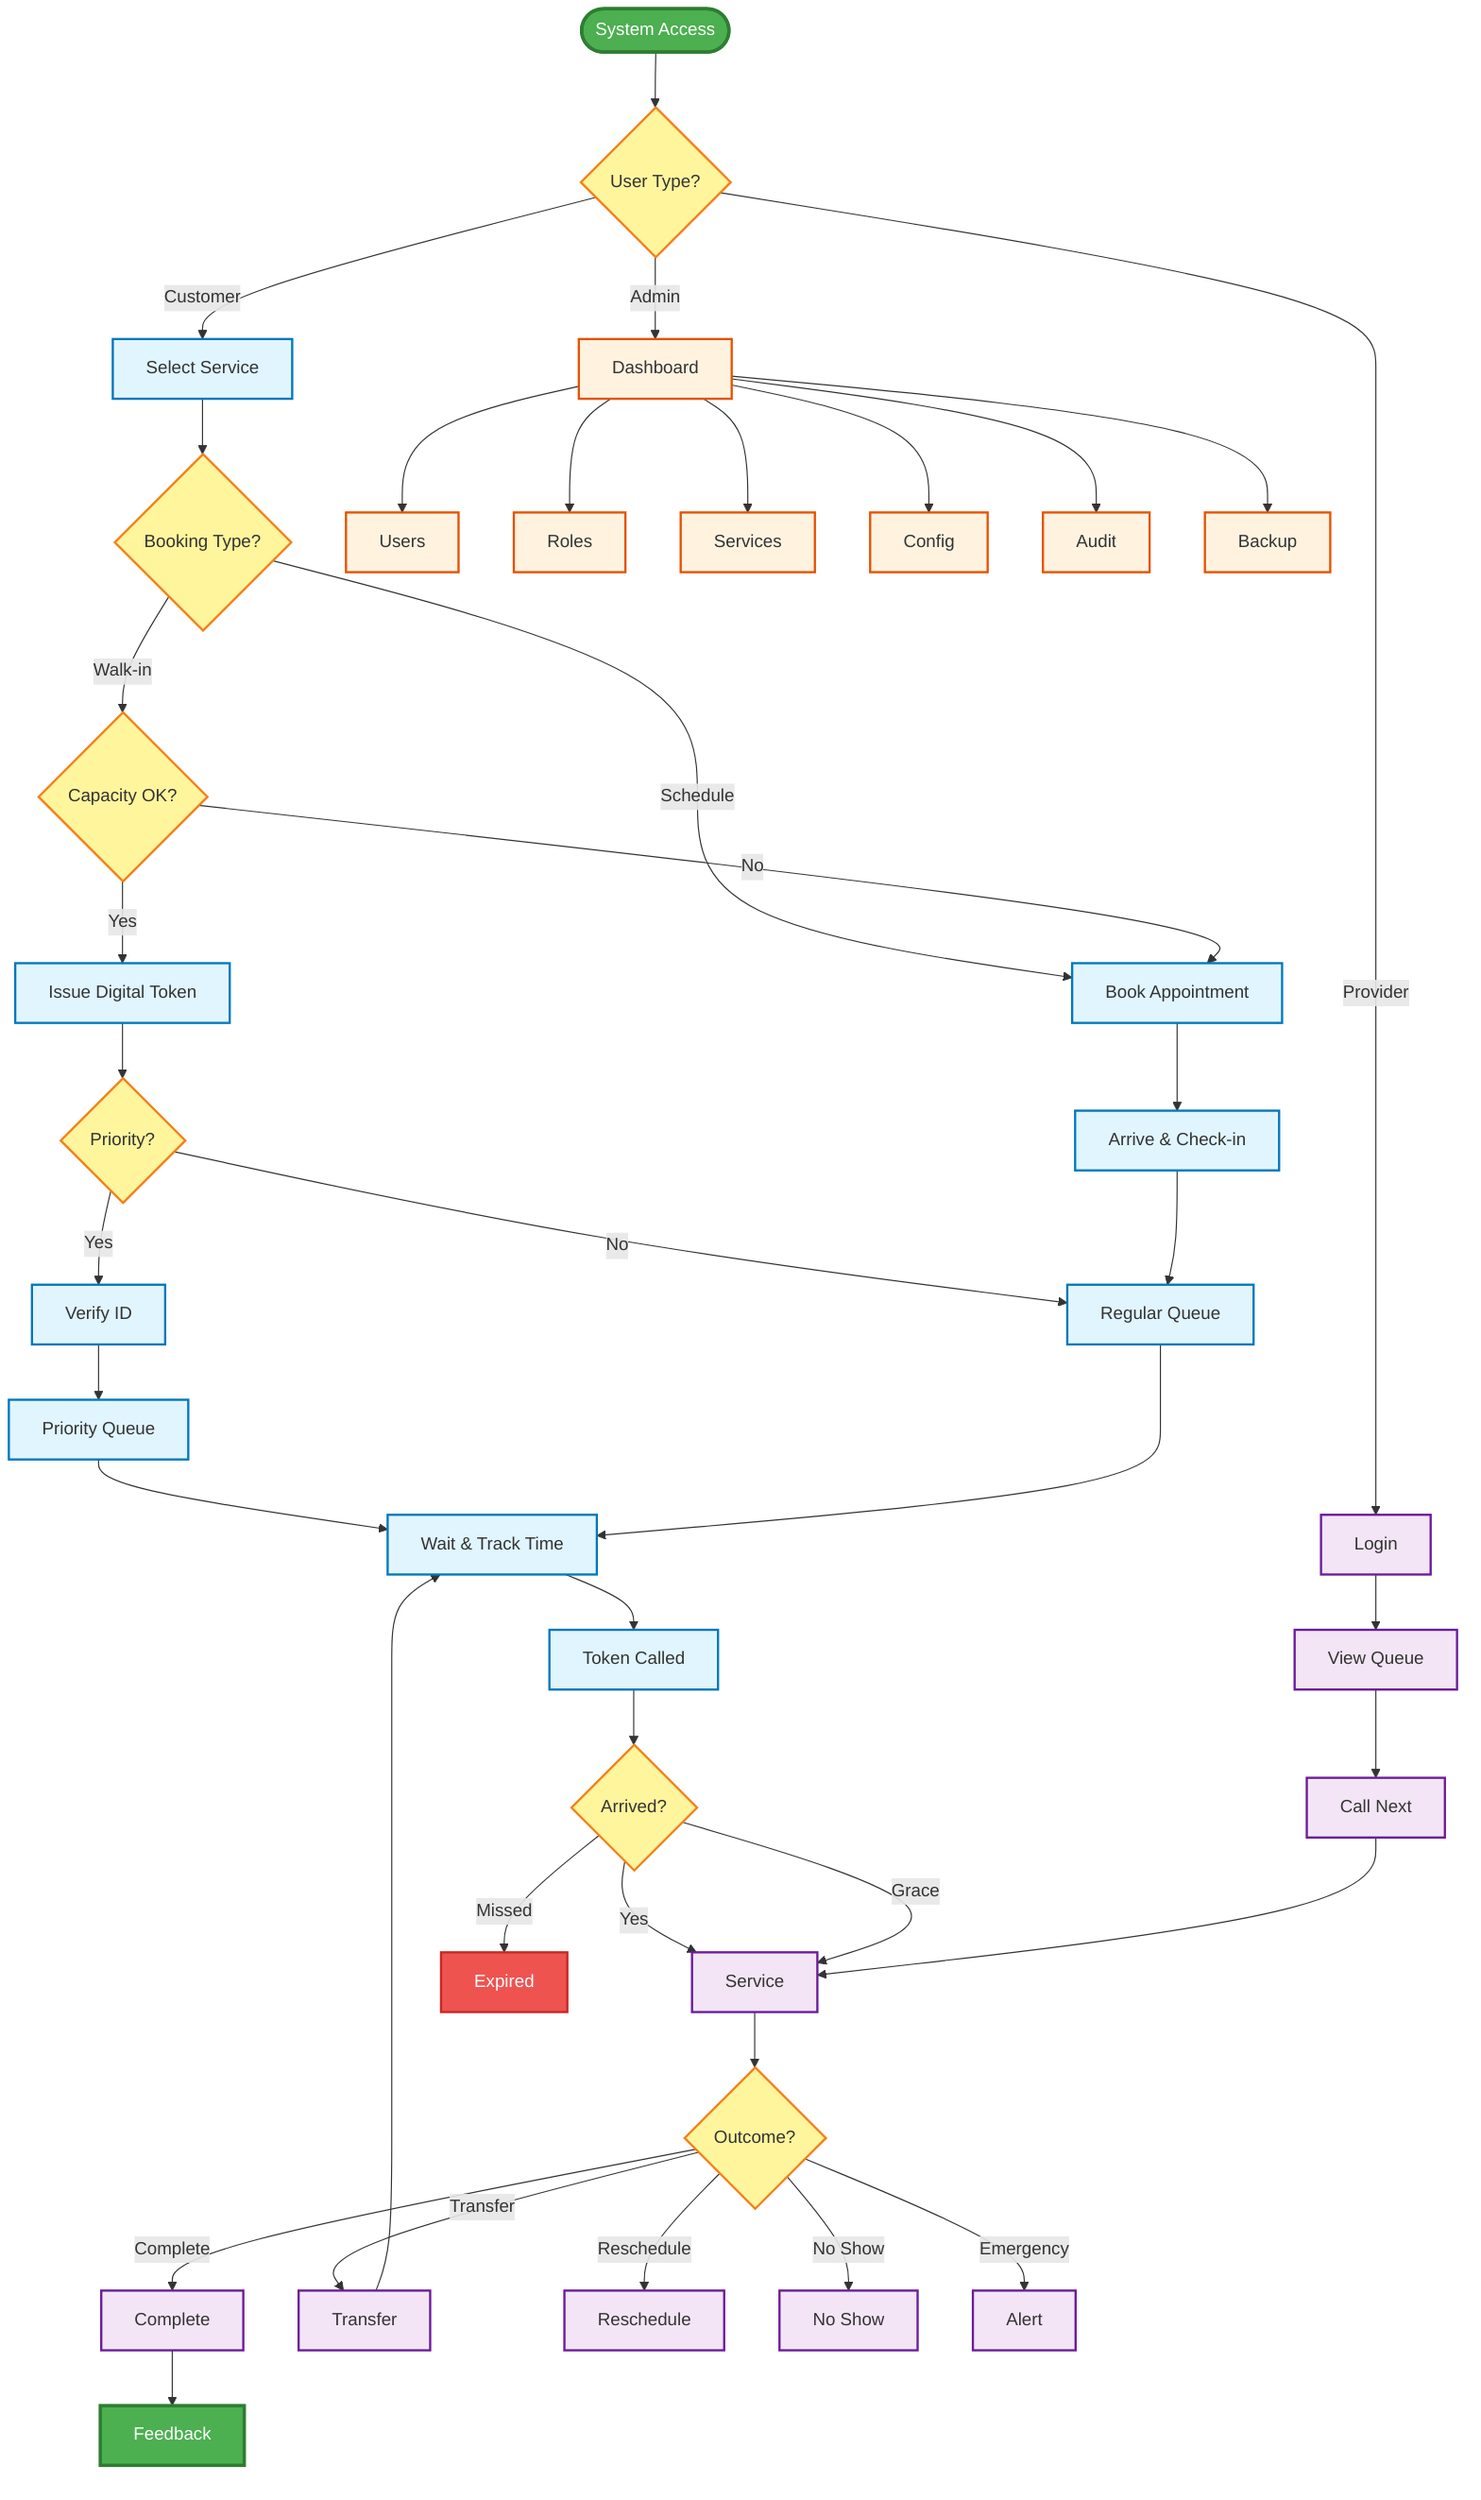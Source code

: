 flowchart TB
    Start([System Access]) --> UserType{User Type?}
    
    %% Customer Flow
    UserType -->|Customer| SelectService[Select Service]
    SelectService --> BookChoice{Booking Type?}
    BookChoice -->|Walk-in| CheckCapacity{Capacity OK?}
    BookChoice -->|Schedule| BookAppt[Book Appointment]
    CheckCapacity -->|Yes| IssueToken[Issue Digital Token]
    CheckCapacity -->|No| BookAppt
    BookAppt --> OnArrival[Arrive & Check-in]
    IssueToken --> Priority{Priority?}
    Priority -->|Yes| VerifyID[Verify ID] --> PQ[Priority Queue]
    Priority -->|No| RQ[Regular Queue]
    OnArrival --> RQ
    PQ --> Wait[Wait & Track Time]
    RQ --> Wait
    Wait --> Called[Token Called]
    Called --> GracePeriod{Arrived?}
    GracePeriod -->|Yes| Service[Service]
    GracePeriod -->|Grace| Service
    GracePeriod -->|Missed| Expired[Expired]
    
    %% Service Provider Flow
    UserType -->|Provider| Login[Login]
    Login --> ViewQueue[View Queue]
    ViewQueue --> CallNext[Call Next]
    CallNext --> Service
    Service --> Outcome{Outcome?}
    Outcome -->|Complete| Complete[Complete] --> Feedback[Feedback]
    Outcome -->|Transfer| Transfer[Transfer] --> Wait
    Outcome -->|Reschedule| Reschedule[Reschedule]
    Outcome -->|No Show| NoShow[No Show]
    Outcome -->|Emergency| Emergency[Alert]
    
    %% Admin Flow
    UserType -->|Admin| AdminDash[Dashboard]
    AdminDash --> UserMgmt[Users]
    AdminDash --> RoleMgmt[Roles]
    AdminDash --> ServiceMgmt[Services]
    AdminDash --> SystemConfig[Config]
    AdminDash --> AuditLog[Audit]
    AdminDash --> DataBackup[Backup]
    
    %% Styling
    style Start fill:#4caf50,stroke:#2e7d32,stroke-width:3px,color:#fff
    style Feedback fill:#4caf50,stroke:#2e7d32,stroke-width:3px,color:#fff
    style Expired fill:#ef5350,stroke:#c62828,stroke-width:2px,color:#fff
    style UserType fill:#fff59d,stroke:#f57f17,stroke-width:2px
    style BookChoice fill:#fff59d,stroke:#f57f17,stroke-width:2px
    style CheckCapacity fill:#fff59d,stroke:#f57f17,stroke-width:2px
    style Priority fill:#fff59d,stroke:#f57f17,stroke-width:2px
    style GracePeriod fill:#fff59d,stroke:#f57f17,stroke-width:2px
    style Outcome fill:#fff59d,stroke:#f57f17,stroke-width:2px
    style SelectService fill:#e1f5fe,stroke:#0277bd,stroke-width:2px
    style IssueToken fill:#e1f5fe,stroke:#0277bd,stroke-width:2px
    style VerifyID fill:#e1f5fe,stroke:#0277bd,stroke-width:2px
    style PQ fill:#e1f5fe,stroke:#0277bd,stroke-width:2px
    style RQ fill:#e1f5fe,stroke:#0277bd,stroke-width:2px
    style Wait fill:#e1f5fe,stroke:#0277bd,stroke-width:2px
    style Called fill:#e1f5fe,stroke:#0277bd,stroke-width:2px
    style BookAppt fill:#e1f5fe,stroke:#0277bd,stroke-width:2px
    style OnArrival fill:#e1f5fe,stroke:#0277bd,stroke-width:2px
    style Login fill:#f3e5f5,stroke:#6a1b9a,stroke-width:2px
    style ViewQueue fill:#f3e5f5,stroke:#6a1b9a,stroke-width:2px
    style CallNext fill:#f3e5f5,stroke:#6a1b9a,stroke-width:2px
    style Service fill:#f3e5f5,stroke:#6a1b9a,stroke-width:2px
    style Complete fill:#f3e5f5,stroke:#6a1b9a,stroke-width:2px
    style Transfer fill:#f3e5f5,stroke:#6a1b9a,stroke-width:2px
    style Reschedule fill:#f3e5f5,stroke:#6a1b9a,stroke-width:2px
    style NoShow fill:#f3e5f5,stroke:#6a1b9a,stroke-width:2px
    style Emergency fill:#f3e5f5,stroke:#6a1b9a,stroke-width:2px
    style AdminDash fill:#fff3e0,stroke:#e65100,stroke-width:2px
    style UserMgmt fill:#fff3e0,stroke:#e65100,stroke-width:2px
    style RoleMgmt fill:#fff3e0,stroke:#e65100,stroke-width:2px
    style ServiceMgmt fill:#fff3e0,stroke:#e65100,stroke-width:2px
    style SystemConfig fill:#fff3e0,stroke:#e65100,stroke-width:2px
    style AuditLog fill:#fff3e0,stroke:#e65100,stroke-width:2px
    style DataBackup fill:#fff3e0,stroke:#e65100,stroke-width:2px